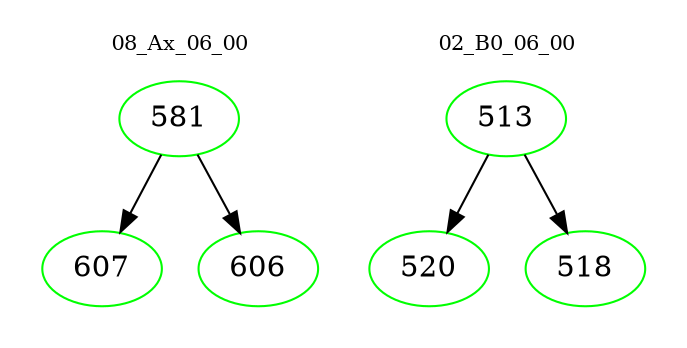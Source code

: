 digraph{
subgraph cluster_0 {
color = white
label = "08_Ax_06_00";
fontsize=10;
T0_581 [label="581", color="green"]
T0_581 -> T0_607 [color="black"]
T0_607 [label="607", color="green"]
T0_581 -> T0_606 [color="black"]
T0_606 [label="606", color="green"]
}
subgraph cluster_1 {
color = white
label = "02_B0_06_00";
fontsize=10;
T1_513 [label="513", color="green"]
T1_513 -> T1_520 [color="black"]
T1_520 [label="520", color="green"]
T1_513 -> T1_518 [color="black"]
T1_518 [label="518", color="green"]
}
}

